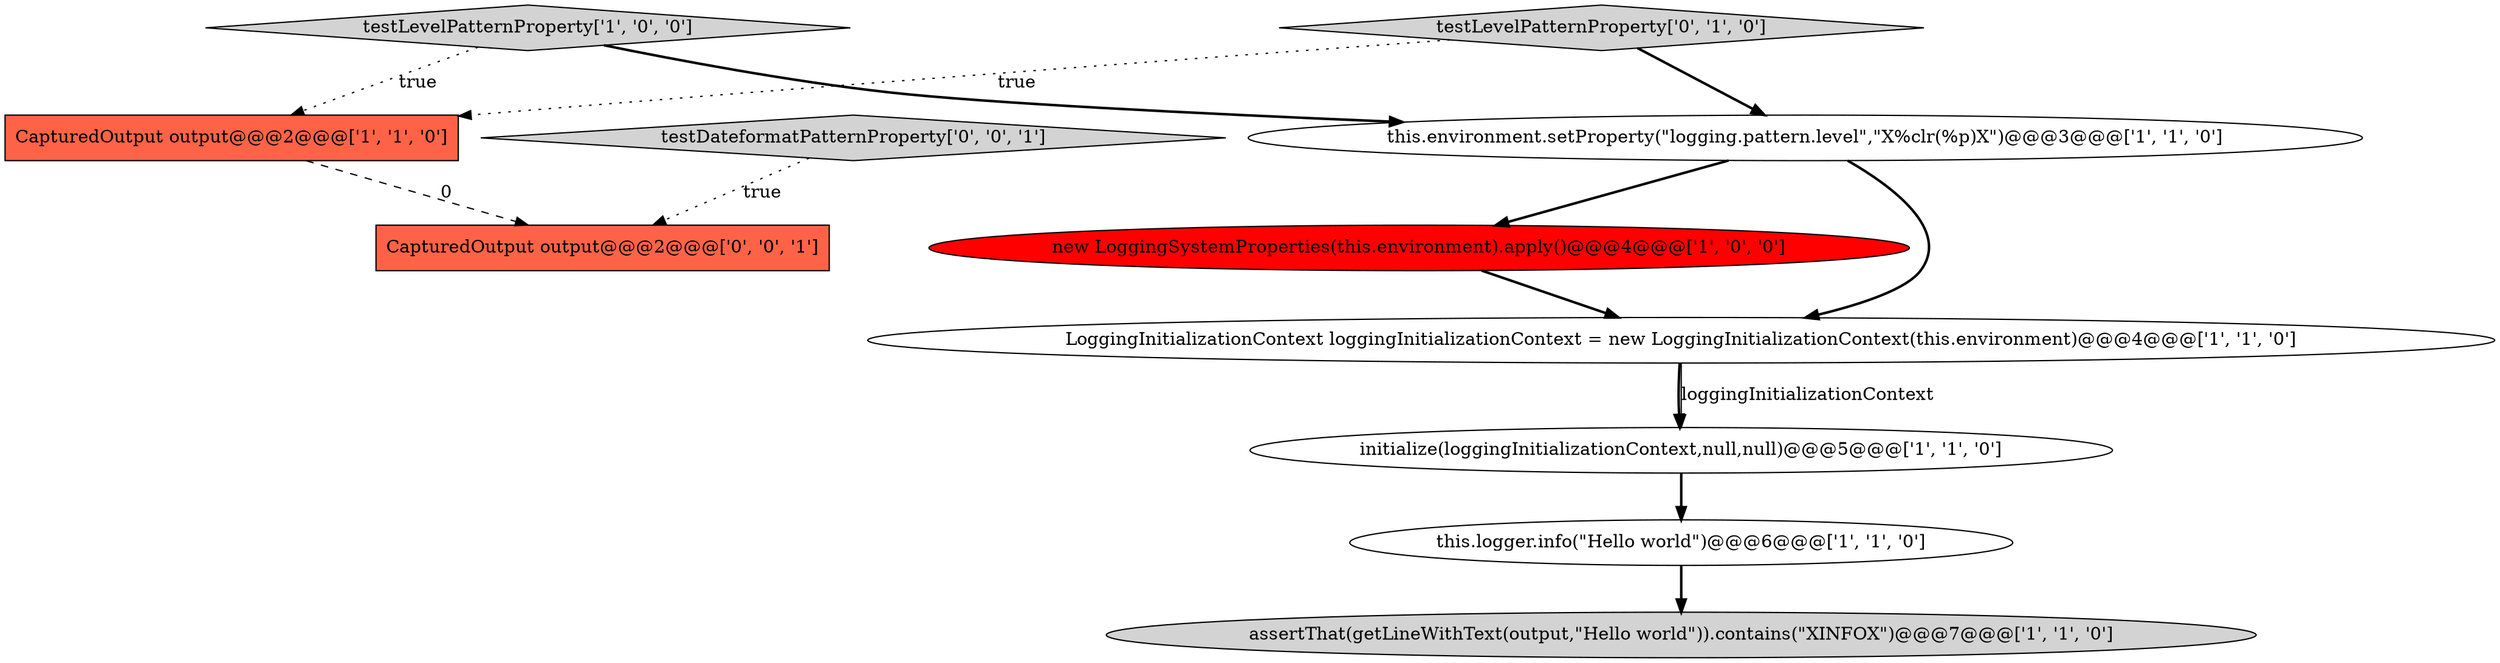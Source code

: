 digraph {
7 [style = filled, label = "LoggingInitializationContext loggingInitializationContext = new LoggingInitializationContext(this.environment)@@@4@@@['1', '1', '0']", fillcolor = white, shape = ellipse image = "AAA0AAABBB1BBB"];
5 [style = filled, label = "testLevelPatternProperty['1', '0', '0']", fillcolor = lightgray, shape = diamond image = "AAA0AAABBB1BBB"];
10 [style = filled, label = "testDateformatPatternProperty['0', '0', '1']", fillcolor = lightgray, shape = diamond image = "AAA0AAABBB3BBB"];
9 [style = filled, label = "CapturedOutput output@@@2@@@['0', '0', '1']", fillcolor = tomato, shape = box image = "AAA0AAABBB3BBB"];
2 [style = filled, label = "assertThat(getLineWithText(output,\"Hello world\")).contains(\"XINFOX\")@@@7@@@['1', '1', '0']", fillcolor = lightgray, shape = ellipse image = "AAA0AAABBB1BBB"];
4 [style = filled, label = "CapturedOutput output@@@2@@@['1', '1', '0']", fillcolor = tomato, shape = box image = "AAA0AAABBB1BBB"];
8 [style = filled, label = "testLevelPatternProperty['0', '1', '0']", fillcolor = lightgray, shape = diamond image = "AAA0AAABBB2BBB"];
3 [style = filled, label = "this.logger.info(\"Hello world\")@@@6@@@['1', '1', '0']", fillcolor = white, shape = ellipse image = "AAA0AAABBB1BBB"];
1 [style = filled, label = "initialize(loggingInitializationContext,null,null)@@@5@@@['1', '1', '0']", fillcolor = white, shape = ellipse image = "AAA0AAABBB1BBB"];
0 [style = filled, label = "new LoggingSystemProperties(this.environment).apply()@@@4@@@['1', '0', '0']", fillcolor = red, shape = ellipse image = "AAA1AAABBB1BBB"];
6 [style = filled, label = "this.environment.setProperty(\"logging.pattern.level\",\"X%clr(%p)X\")@@@3@@@['1', '1', '0']", fillcolor = white, shape = ellipse image = "AAA0AAABBB1BBB"];
1->3 [style = bold, label=""];
4->9 [style = dashed, label="0"];
8->6 [style = bold, label=""];
6->0 [style = bold, label=""];
7->1 [style = bold, label=""];
5->6 [style = bold, label=""];
3->2 [style = bold, label=""];
6->7 [style = bold, label=""];
10->9 [style = dotted, label="true"];
8->4 [style = dotted, label="true"];
5->4 [style = dotted, label="true"];
0->7 [style = bold, label=""];
7->1 [style = solid, label="loggingInitializationContext"];
}
